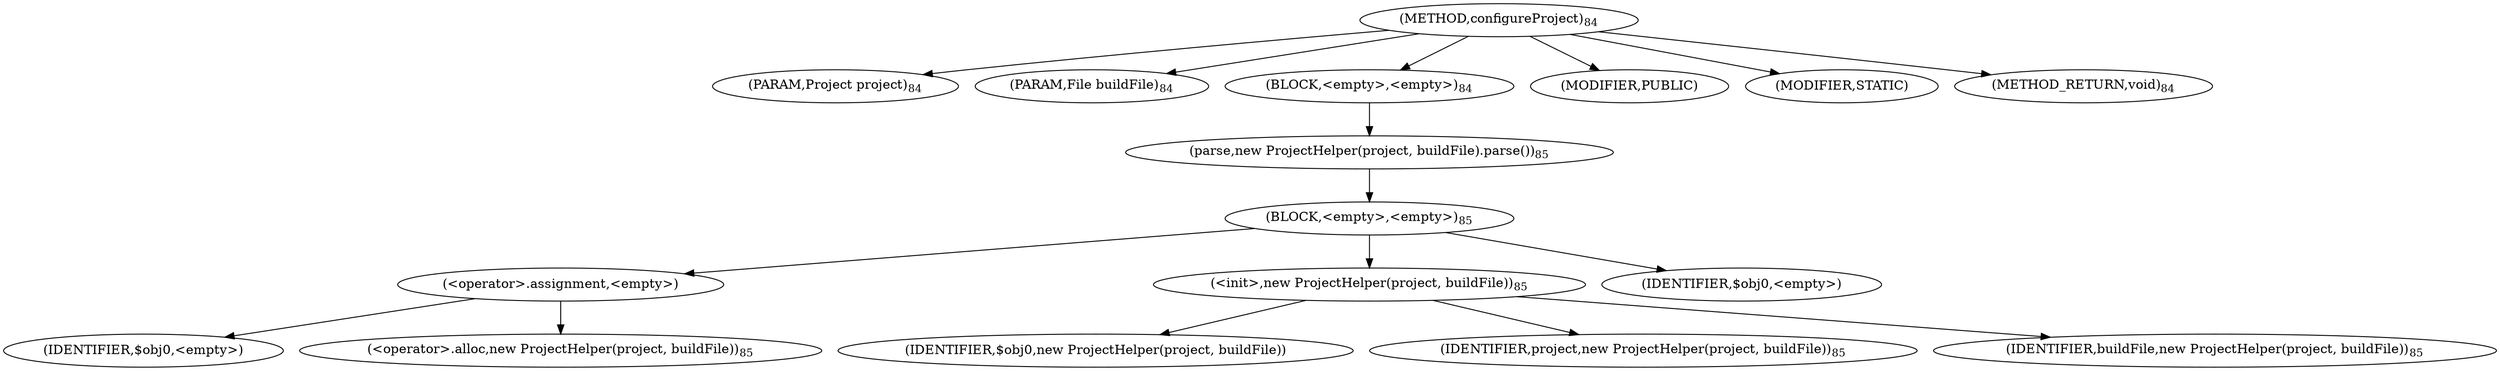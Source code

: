 digraph "configureProject" {  
"153" [label = <(METHOD,configureProject)<SUB>84</SUB>> ]
"154" [label = <(PARAM,Project project)<SUB>84</SUB>> ]
"155" [label = <(PARAM,File buildFile)<SUB>84</SUB>> ]
"156" [label = <(BLOCK,&lt;empty&gt;,&lt;empty&gt;)<SUB>84</SUB>> ]
"157" [label = <(parse,new ProjectHelper(project, buildFile).parse())<SUB>85</SUB>> ]
"158" [label = <(BLOCK,&lt;empty&gt;,&lt;empty&gt;)<SUB>85</SUB>> ]
"159" [label = <(&lt;operator&gt;.assignment,&lt;empty&gt;)> ]
"160" [label = <(IDENTIFIER,$obj0,&lt;empty&gt;)> ]
"161" [label = <(&lt;operator&gt;.alloc,new ProjectHelper(project, buildFile))<SUB>85</SUB>> ]
"162" [label = <(&lt;init&gt;,new ProjectHelper(project, buildFile))<SUB>85</SUB>> ]
"163" [label = <(IDENTIFIER,$obj0,new ProjectHelper(project, buildFile))> ]
"164" [label = <(IDENTIFIER,project,new ProjectHelper(project, buildFile))<SUB>85</SUB>> ]
"165" [label = <(IDENTIFIER,buildFile,new ProjectHelper(project, buildFile))<SUB>85</SUB>> ]
"166" [label = <(IDENTIFIER,$obj0,&lt;empty&gt;)> ]
"167" [label = <(MODIFIER,PUBLIC)> ]
"168" [label = <(MODIFIER,STATIC)> ]
"169" [label = <(METHOD_RETURN,void)<SUB>84</SUB>> ]
  "153" -> "154" 
  "153" -> "155" 
  "153" -> "156" 
  "153" -> "167" 
  "153" -> "168" 
  "153" -> "169" 
  "156" -> "157" 
  "157" -> "158" 
  "158" -> "159" 
  "158" -> "162" 
  "158" -> "166" 
  "159" -> "160" 
  "159" -> "161" 
  "162" -> "163" 
  "162" -> "164" 
  "162" -> "165" 
}
